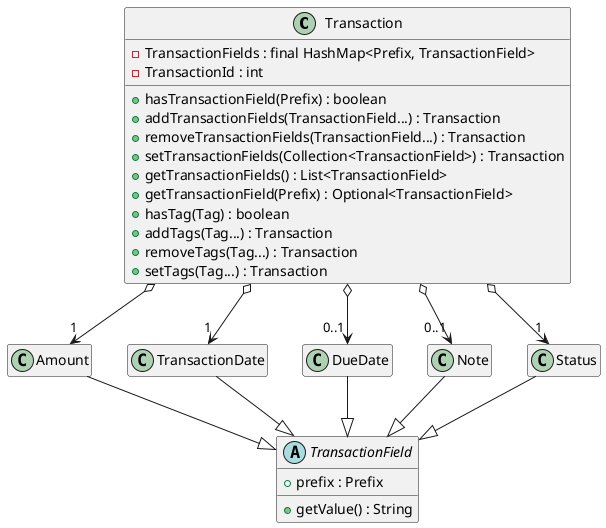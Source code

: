 @startuml
hide empty members

class Transaction {
    - TransactionFields : final HashMap<Prefix, TransactionField>
    - TransactionId : int

    + hasTransactionField(Prefix) : boolean
    + addTransactionFields(TransactionField...) : Transaction
    + removeTransactionFields(TransactionField...) : Transaction
    + setTransactionFields(Collection<TransactionField>) : Transaction
    + getTransactionFields() : List<TransactionField>
    + getTransactionField(Prefix) : Optional<TransactionField>
    + hasTag(Tag) : boolean
    + addTags(Tag...) : Transaction
    + removeTags(Tag...) : Transaction
    + setTags(Tag...) : Transaction
}

class Transaction {

}

abstract class TransactionField {
    + prefix : Prefix

    + getValue() : String
}

class Amount
class TransactionDate
class DueDate
class Note
class Status

Transaction o--> "1" Amount
Transaction o--> "1" TransactionDate
Transaction o--> "0..1" DueDate
Transaction o--> "0..1" Note
Transaction o--> "1" Status

Amount --|> TransactionField
TransactionDate --|> TransactionField
DueDate --|> TransactionField
Note --|> TransactionField
Status --|> TransactionField


@enduml
